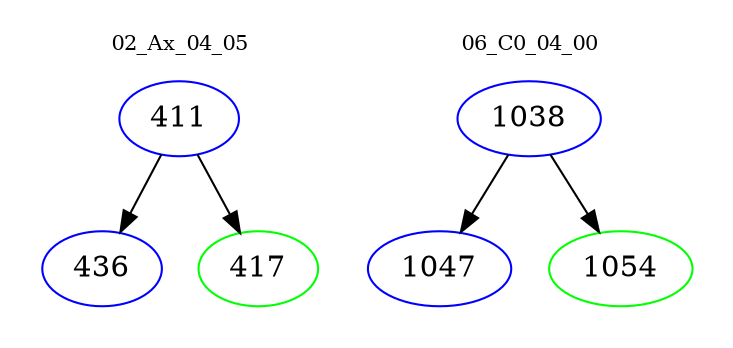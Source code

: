digraph{
subgraph cluster_0 {
color = white
label = "02_Ax_04_05";
fontsize=10;
T0_411 [label="411", color="blue"]
T0_411 -> T0_436 [color="black"]
T0_436 [label="436", color="blue"]
T0_411 -> T0_417 [color="black"]
T0_417 [label="417", color="green"]
}
subgraph cluster_1 {
color = white
label = "06_C0_04_00";
fontsize=10;
T1_1038 [label="1038", color="blue"]
T1_1038 -> T1_1047 [color="black"]
T1_1047 [label="1047", color="blue"]
T1_1038 -> T1_1054 [color="black"]
T1_1054 [label="1054", color="green"]
}
}
